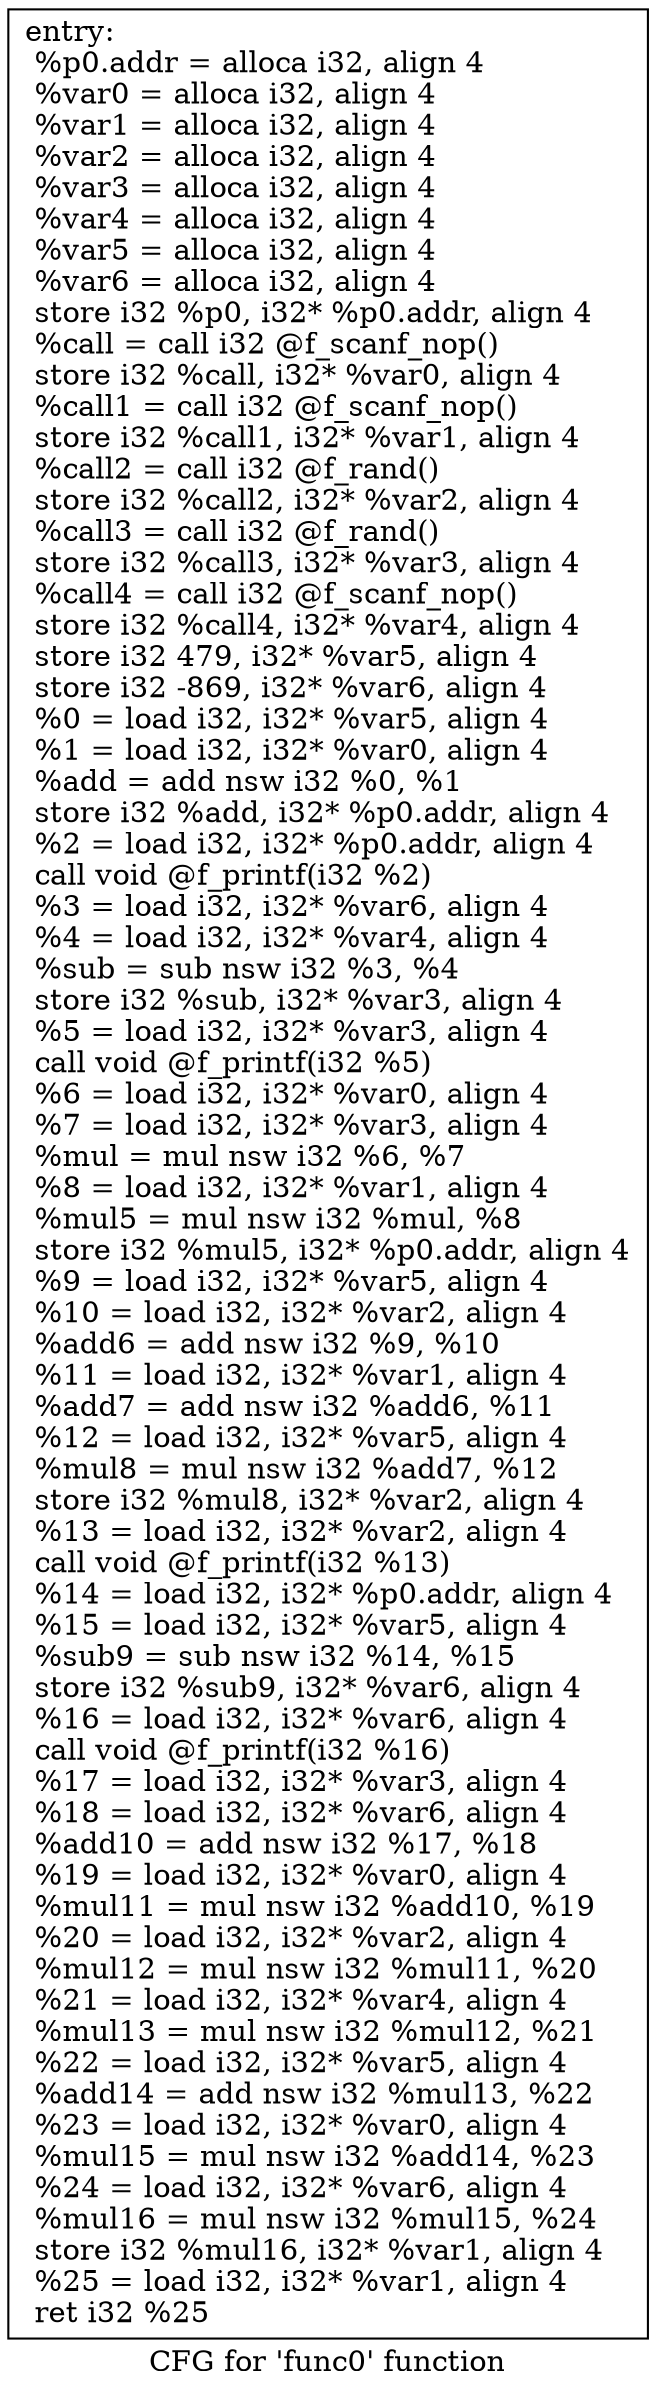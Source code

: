 digraph "CFG for 'func0' function" {
	label="CFG for 'func0' function";

	Node0x559998525820 [shape=record,label="{entry:\l  %p0.addr = alloca i32, align 4\l  %var0 = alloca i32, align 4\l  %var1 = alloca i32, align 4\l  %var2 = alloca i32, align 4\l  %var3 = alloca i32, align 4\l  %var4 = alloca i32, align 4\l  %var5 = alloca i32, align 4\l  %var6 = alloca i32, align 4\l  store i32 %p0, i32* %p0.addr, align 4\l  %call = call i32 @f_scanf_nop()\l  store i32 %call, i32* %var0, align 4\l  %call1 = call i32 @f_scanf_nop()\l  store i32 %call1, i32* %var1, align 4\l  %call2 = call i32 @f_rand()\l  store i32 %call2, i32* %var2, align 4\l  %call3 = call i32 @f_rand()\l  store i32 %call3, i32* %var3, align 4\l  %call4 = call i32 @f_scanf_nop()\l  store i32 %call4, i32* %var4, align 4\l  store i32 479, i32* %var5, align 4\l  store i32 -869, i32* %var6, align 4\l  %0 = load i32, i32* %var5, align 4\l  %1 = load i32, i32* %var0, align 4\l  %add = add nsw i32 %0, %1\l  store i32 %add, i32* %p0.addr, align 4\l  %2 = load i32, i32* %p0.addr, align 4\l  call void @f_printf(i32 %2)\l  %3 = load i32, i32* %var6, align 4\l  %4 = load i32, i32* %var4, align 4\l  %sub = sub nsw i32 %3, %4\l  store i32 %sub, i32* %var3, align 4\l  %5 = load i32, i32* %var3, align 4\l  call void @f_printf(i32 %5)\l  %6 = load i32, i32* %var0, align 4\l  %7 = load i32, i32* %var3, align 4\l  %mul = mul nsw i32 %6, %7\l  %8 = load i32, i32* %var1, align 4\l  %mul5 = mul nsw i32 %mul, %8\l  store i32 %mul5, i32* %p0.addr, align 4\l  %9 = load i32, i32* %var5, align 4\l  %10 = load i32, i32* %var2, align 4\l  %add6 = add nsw i32 %9, %10\l  %11 = load i32, i32* %var1, align 4\l  %add7 = add nsw i32 %add6, %11\l  %12 = load i32, i32* %var5, align 4\l  %mul8 = mul nsw i32 %add7, %12\l  store i32 %mul8, i32* %var2, align 4\l  %13 = load i32, i32* %var2, align 4\l  call void @f_printf(i32 %13)\l  %14 = load i32, i32* %p0.addr, align 4\l  %15 = load i32, i32* %var5, align 4\l  %sub9 = sub nsw i32 %14, %15\l  store i32 %sub9, i32* %var6, align 4\l  %16 = load i32, i32* %var6, align 4\l  call void @f_printf(i32 %16)\l  %17 = load i32, i32* %var3, align 4\l  %18 = load i32, i32* %var6, align 4\l  %add10 = add nsw i32 %17, %18\l  %19 = load i32, i32* %var0, align 4\l  %mul11 = mul nsw i32 %add10, %19\l  %20 = load i32, i32* %var2, align 4\l  %mul12 = mul nsw i32 %mul11, %20\l  %21 = load i32, i32* %var4, align 4\l  %mul13 = mul nsw i32 %mul12, %21\l  %22 = load i32, i32* %var5, align 4\l  %add14 = add nsw i32 %mul13, %22\l  %23 = load i32, i32* %var0, align 4\l  %mul15 = mul nsw i32 %add14, %23\l  %24 = load i32, i32* %var6, align 4\l  %mul16 = mul nsw i32 %mul15, %24\l  store i32 %mul16, i32* %var1, align 4\l  %25 = load i32, i32* %var1, align 4\l  ret i32 %25\l}"];
}

